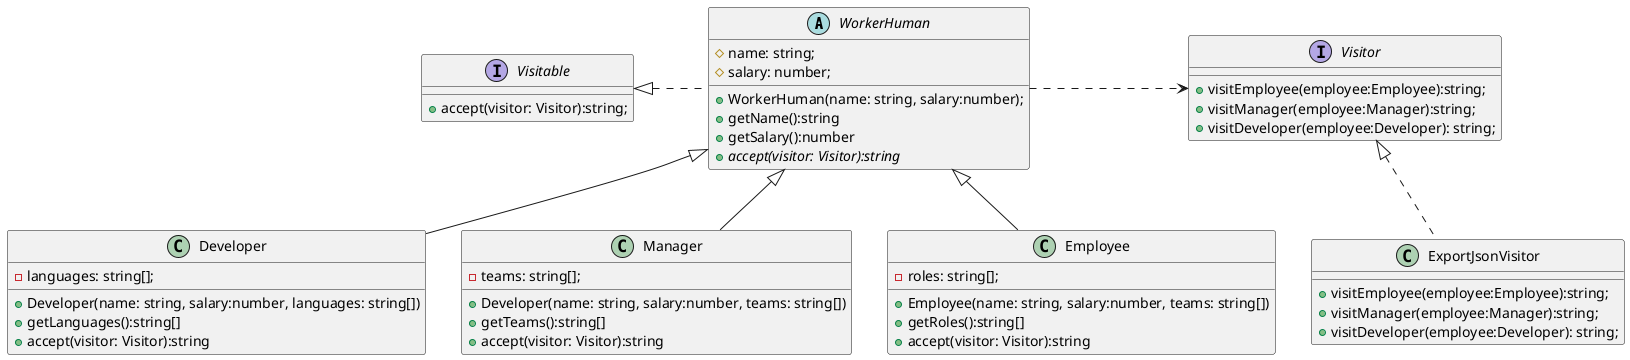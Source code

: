 @startuml
abstract class WorkerHuman{
    #name: string;
    #salary: number;
    +WorkerHuman(name: string, salary:number);
    +getName():string
    +getSalary():number
    {abstract}+accept(visitor: Visitor):string
}

class Developer{
    -languages: string[];
    +Developer(name: string, salary:number, languages: string[])
    +getLanguages():string[]
    +accept(visitor: Visitor):string
}

class Manager{
    -teams: string[];
    +Developer(name: string, salary:number, teams: string[])
    +getTeams():string[]
    +accept(visitor: Visitor):string
}
class Employee{
    -roles: string[];
    +Employee(name: string, salary:number, teams: string[])
    +getRoles():string[]
    +accept(visitor: Visitor):string
}

interface Visitable{
    +accept(visitor: Visitor):string;
}

interface Visitor{
    +visitEmployee(employee:Employee):string;
    +visitManager(employee:Manager):string;
    +visitDeveloper(employee:Developer): string;
}
class ExportJsonVisitor{
    +visitEmployee(employee:Employee):string;
    +visitManager(employee:Manager):string;
    +visitDeveloper(employee:Developer): string;
}

Visitor <|.. ExportJsonVisitor
WorkerHuman <|-- Manager
WorkerHuman <|-- Employee
WorkerHuman <|-- Developer
Visitable <|. WorkerHuman: "           "
WorkerHuman .> Visitor
@enduml

